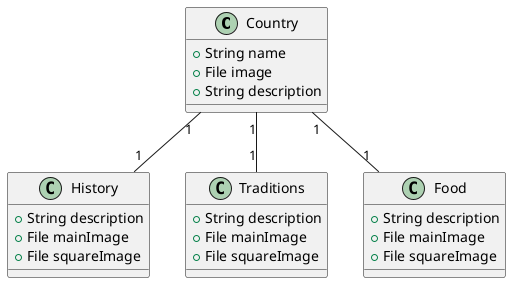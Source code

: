 @startuml
class Country {
    +String name
    +File image
    +String description
}

class History {
    +String description
    +File mainImage
    +File squareImage
}

class Traditions {
    +String description
    +File mainImage
    +File squareImage
}

class Food {
    +String description
    +File mainImage
    +File squareImage
}

Country "1" -- "1" History
Country "1" -- "1" Traditions
Country "1" -- "1" Food
@enduml
